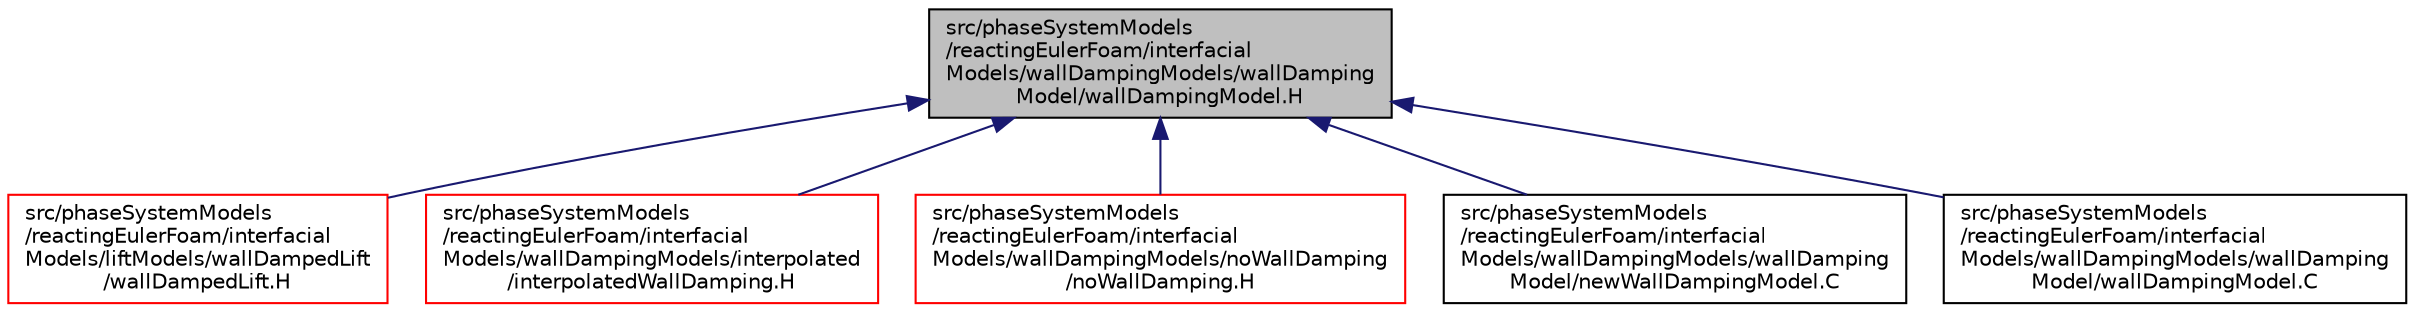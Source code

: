 digraph "src/phaseSystemModels/reactingEulerFoam/interfacialModels/wallDampingModels/wallDampingModel/wallDampingModel.H"
{
  bgcolor="transparent";
  edge [fontname="Helvetica",fontsize="10",labelfontname="Helvetica",labelfontsize="10"];
  node [fontname="Helvetica",fontsize="10",shape=record];
  Node1 [label="src/phaseSystemModels\l/reactingEulerFoam/interfacial\lModels/wallDampingModels/wallDamping\lModel/wallDampingModel.H",height=0.2,width=0.4,color="black", fillcolor="grey75", style="filled" fontcolor="black"];
  Node1 -> Node2 [dir="back",color="midnightblue",fontsize="10",style="solid",fontname="Helvetica"];
  Node2 [label="src/phaseSystemModels\l/reactingEulerFoam/interfacial\lModels/liftModels/wallDampedLift\l/wallDampedLift.H",height=0.2,width=0.4,color="red",URL="$wallDampedLift_8H.html"];
  Node1 -> Node3 [dir="back",color="midnightblue",fontsize="10",style="solid",fontname="Helvetica"];
  Node3 [label="src/phaseSystemModels\l/reactingEulerFoam/interfacial\lModels/wallDampingModels/interpolated\l/interpolatedWallDamping.H",height=0.2,width=0.4,color="red",URL="$interpolatedWallDamping_8H.html"];
  Node1 -> Node4 [dir="back",color="midnightblue",fontsize="10",style="solid",fontname="Helvetica"];
  Node4 [label="src/phaseSystemModels\l/reactingEulerFoam/interfacial\lModels/wallDampingModels/noWallDamping\l/noWallDamping.H",height=0.2,width=0.4,color="red",URL="$noWallDamping_8H.html"];
  Node1 -> Node5 [dir="back",color="midnightblue",fontsize="10",style="solid",fontname="Helvetica"];
  Node5 [label="src/phaseSystemModels\l/reactingEulerFoam/interfacial\lModels/wallDampingModels/wallDamping\lModel/newWallDampingModel.C",height=0.2,width=0.4,color="black",URL="$newWallDampingModel_8C.html"];
  Node1 -> Node6 [dir="back",color="midnightblue",fontsize="10",style="solid",fontname="Helvetica"];
  Node6 [label="src/phaseSystemModels\l/reactingEulerFoam/interfacial\lModels/wallDampingModels/wallDamping\lModel/wallDampingModel.C",height=0.2,width=0.4,color="black",URL="$wallDampingModel_8C.html"];
}
